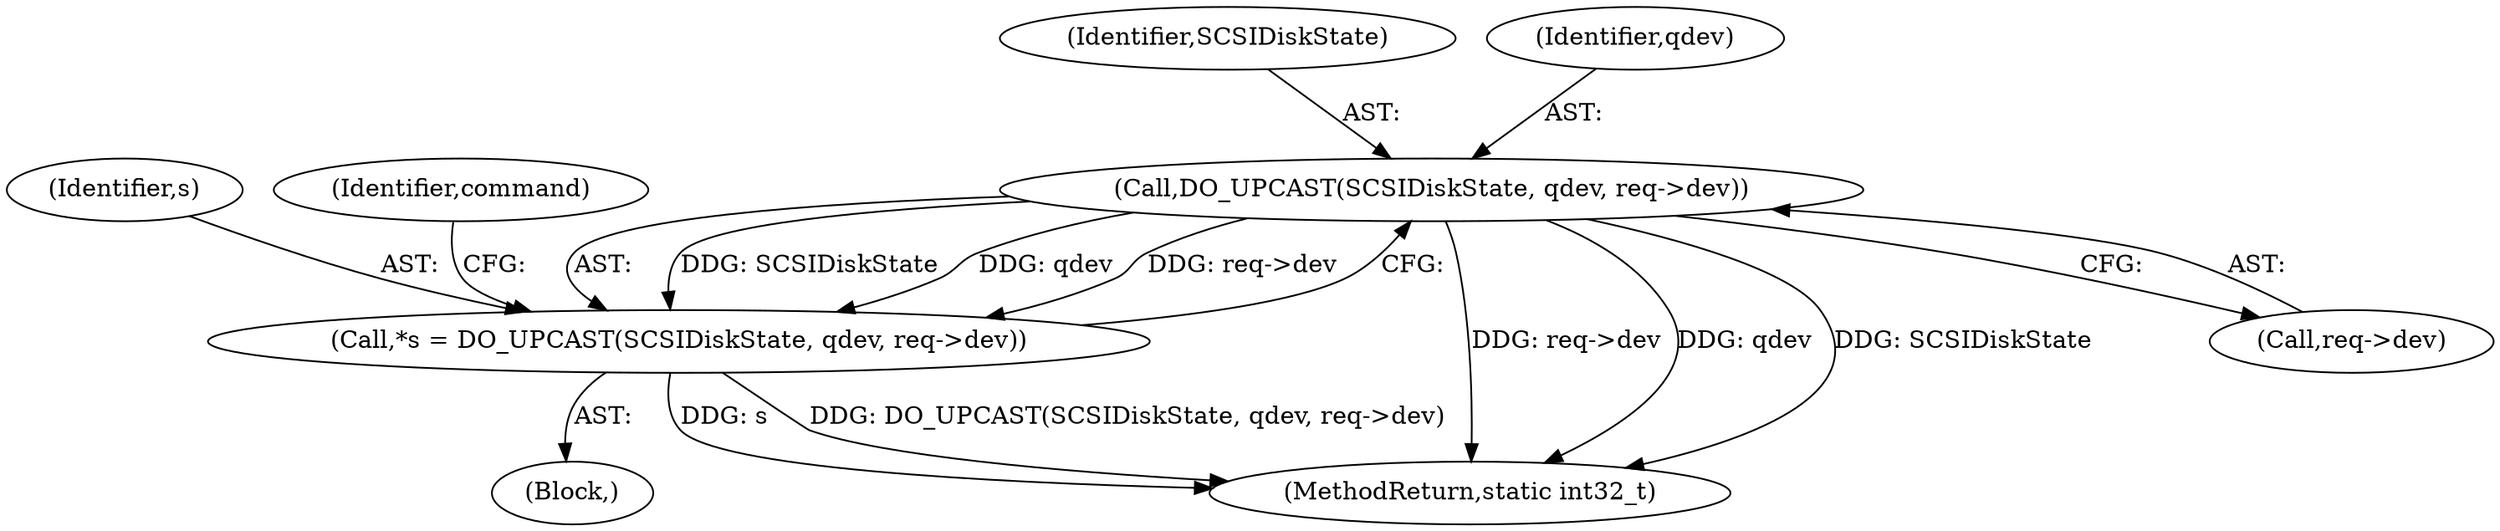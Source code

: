 digraph "0_qemu_7285477ab11831b1cf56e45878a89170dd06d9b9_4@pointer" {
"1000118" [label="(Call,DO_UPCAST(SCSIDiskState, qdev, req->dev))"];
"1000116" [label="(Call,*s = DO_UPCAST(SCSIDiskState, qdev, req->dev))"];
"1000107" [label="(Block,)"];
"1000117" [label="(Identifier,s)"];
"1000119" [label="(Identifier,SCSIDiskState)"];
"1000128" [label="(Identifier,command)"];
"1000639" [label="(MethodReturn,static int32_t)"];
"1000121" [label="(Call,req->dev)"];
"1000116" [label="(Call,*s = DO_UPCAST(SCSIDiskState, qdev, req->dev))"];
"1000118" [label="(Call,DO_UPCAST(SCSIDiskState, qdev, req->dev))"];
"1000120" [label="(Identifier,qdev)"];
"1000118" -> "1000116"  [label="AST: "];
"1000118" -> "1000121"  [label="CFG: "];
"1000119" -> "1000118"  [label="AST: "];
"1000120" -> "1000118"  [label="AST: "];
"1000121" -> "1000118"  [label="AST: "];
"1000116" -> "1000118"  [label="CFG: "];
"1000118" -> "1000639"  [label="DDG: req->dev"];
"1000118" -> "1000639"  [label="DDG: qdev"];
"1000118" -> "1000639"  [label="DDG: SCSIDiskState"];
"1000118" -> "1000116"  [label="DDG: SCSIDiskState"];
"1000118" -> "1000116"  [label="DDG: qdev"];
"1000118" -> "1000116"  [label="DDG: req->dev"];
"1000116" -> "1000107"  [label="AST: "];
"1000117" -> "1000116"  [label="AST: "];
"1000128" -> "1000116"  [label="CFG: "];
"1000116" -> "1000639"  [label="DDG: s"];
"1000116" -> "1000639"  [label="DDG: DO_UPCAST(SCSIDiskState, qdev, req->dev)"];
}
